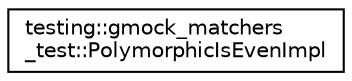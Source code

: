 digraph "Graphical Class Hierarchy"
{
  edge [fontname="Helvetica",fontsize="10",labelfontname="Helvetica",labelfontsize="10"];
  node [fontname="Helvetica",fontsize="10",shape=record];
  rankdir="LR";
  Node0 [label="testing::gmock_matchers\l_test::PolymorphicIsEvenImpl",height=0.2,width=0.4,color="black", fillcolor="white", style="filled",URL="$classtesting_1_1gmock__matchers__test_1_1PolymorphicIsEvenImpl.html"];
}

